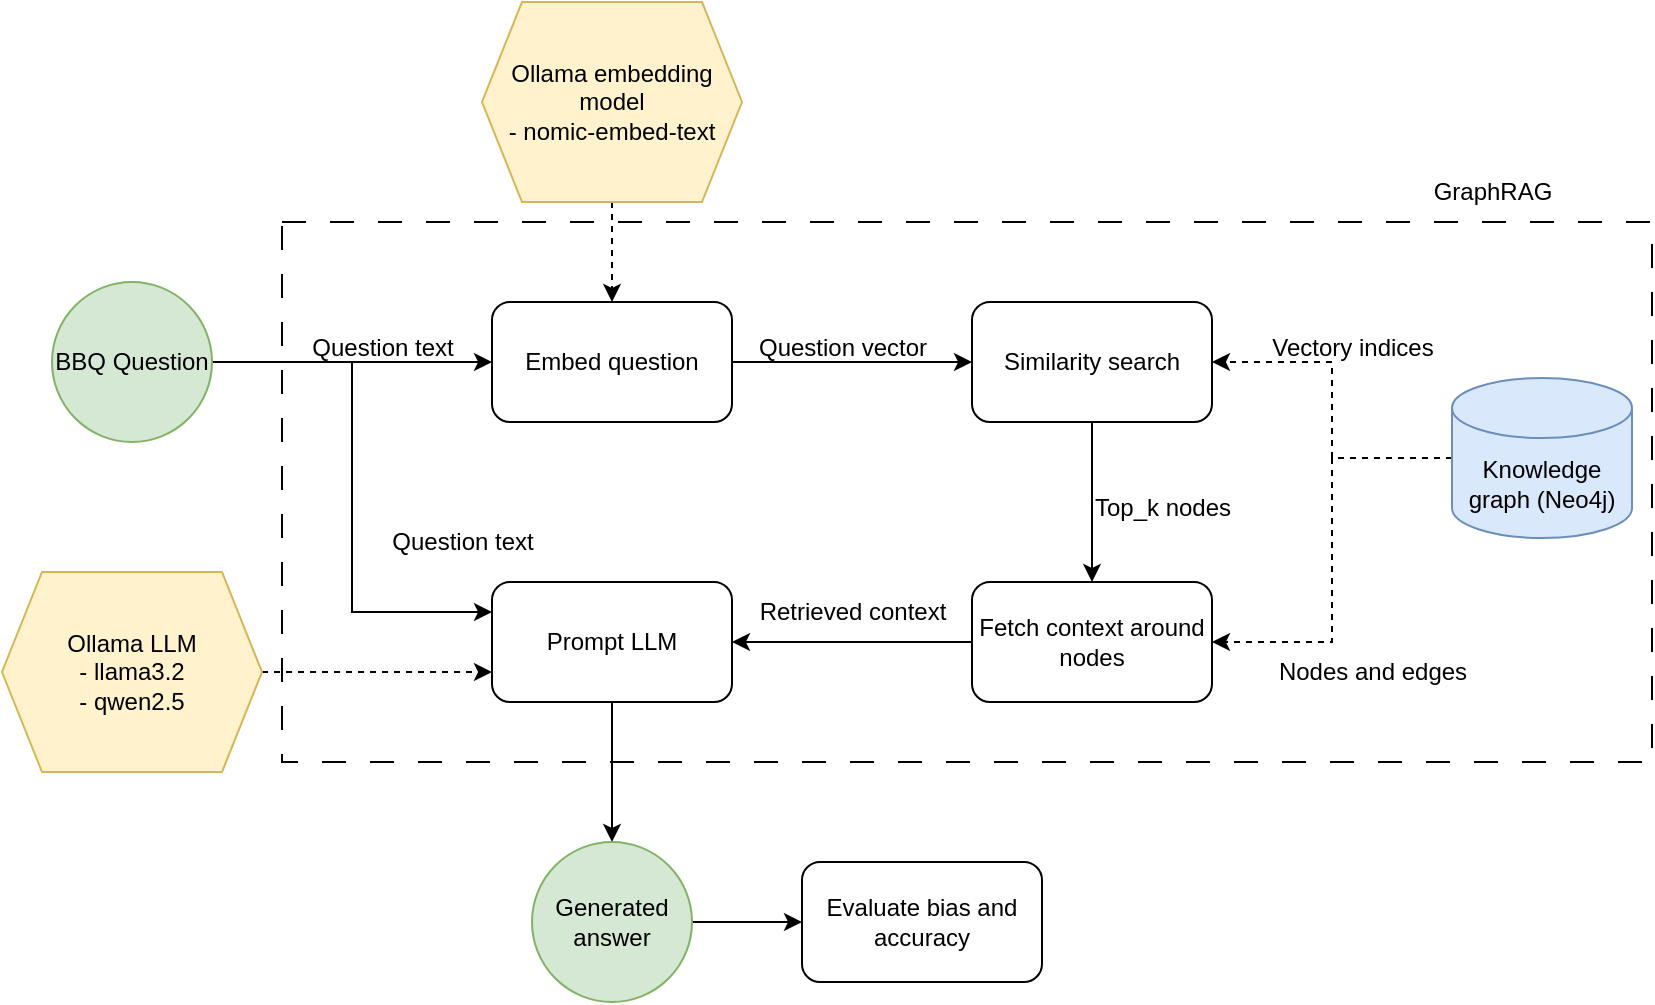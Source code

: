 <mxfile version="26.2.3" pages="2">
  <diagram name="Basic flow" id="mWYCyZlLodF-OfpQ0b5t">
    <mxGraphModel dx="1036" dy="536" grid="1" gridSize="10" guides="1" tooltips="1" connect="1" arrows="1" fold="1" page="1" pageScale="1" pageWidth="850" pageHeight="1100" math="0" shadow="0">
      <root>
        <mxCell id="0" />
        <mxCell id="1" parent="0" />
        <mxCell id="8xklIvLvZYXF0TWpFD5v-30" value="" style="rounded=0;whiteSpace=wrap;html=1;fillColor=none;dashed=1;dashPattern=12 12;" vertex="1" parent="1">
          <mxGeometry x="155" y="210" width="685" height="270" as="geometry" />
        </mxCell>
        <mxCell id="8xklIvLvZYXF0TWpFD5v-3" value="" style="edgeStyle=orthogonalEdgeStyle;rounded=0;orthogonalLoop=1;jettySize=auto;html=1;" edge="1" parent="1" source="8xklIvLvZYXF0TWpFD5v-1" target="8xklIvLvZYXF0TWpFD5v-2">
          <mxGeometry relative="1" as="geometry" />
        </mxCell>
        <mxCell id="8xklIvLvZYXF0TWpFD5v-22" style="edgeStyle=orthogonalEdgeStyle;rounded=0;orthogonalLoop=1;jettySize=auto;html=1;entryX=0;entryY=0.25;entryDx=0;entryDy=0;" edge="1" parent="1" source="8xklIvLvZYXF0TWpFD5v-1" target="8xklIvLvZYXF0TWpFD5v-19">
          <mxGeometry relative="1" as="geometry" />
        </mxCell>
        <mxCell id="8xklIvLvZYXF0TWpFD5v-1" value="BBQ Question" style="ellipse;whiteSpace=wrap;html=1;aspect=fixed;fillColor=#d5e8d4;strokeColor=#82b366;" vertex="1" parent="1">
          <mxGeometry x="40" y="240" width="80" height="80" as="geometry" />
        </mxCell>
        <mxCell id="8xklIvLvZYXF0TWpFD5v-7" value="" style="edgeStyle=orthogonalEdgeStyle;rounded=0;orthogonalLoop=1;jettySize=auto;html=1;" edge="1" parent="1" source="8xklIvLvZYXF0TWpFD5v-2" target="8xklIvLvZYXF0TWpFD5v-6">
          <mxGeometry relative="1" as="geometry" />
        </mxCell>
        <mxCell id="8xklIvLvZYXF0TWpFD5v-2" value="Embed question" style="rounded=1;whiteSpace=wrap;html=1;" vertex="1" parent="1">
          <mxGeometry x="260" y="250" width="120" height="60" as="geometry" />
        </mxCell>
        <mxCell id="8xklIvLvZYXF0TWpFD5v-5" value="" style="edgeStyle=orthogonalEdgeStyle;rounded=0;orthogonalLoop=1;jettySize=auto;html=1;dashed=1;" edge="1" parent="1" source="8xklIvLvZYXF0TWpFD5v-4" target="8xklIvLvZYXF0TWpFD5v-2">
          <mxGeometry relative="1" as="geometry" />
        </mxCell>
        <mxCell id="8xklIvLvZYXF0TWpFD5v-4" value="Ollama embedding model&lt;div&gt;- nomic-embed-text&lt;/div&gt;" style="shape=hexagon;perimeter=hexagonPerimeter2;whiteSpace=wrap;html=1;fixedSize=1;fillColor=#fff2cc;strokeColor=#d6b656;" vertex="1" parent="1">
          <mxGeometry x="255" y="100" width="130" height="100" as="geometry" />
        </mxCell>
        <mxCell id="8xklIvLvZYXF0TWpFD5v-15" value="" style="edgeStyle=orthogonalEdgeStyle;rounded=0;orthogonalLoop=1;jettySize=auto;html=1;" edge="1" parent="1" source="8xklIvLvZYXF0TWpFD5v-6" target="8xklIvLvZYXF0TWpFD5v-14">
          <mxGeometry relative="1" as="geometry" />
        </mxCell>
        <mxCell id="8xklIvLvZYXF0TWpFD5v-6" value="Similarity search" style="whiteSpace=wrap;html=1;rounded=1;" vertex="1" parent="1">
          <mxGeometry x="500" y="250" width="120" height="60" as="geometry" />
        </mxCell>
        <mxCell id="8xklIvLvZYXF0TWpFD5v-8" value="Question text" style="text;html=1;align=center;verticalAlign=middle;resizable=0;points=[];autosize=1;strokeColor=none;fillColor=none;" vertex="1" parent="1">
          <mxGeometry x="160" y="258" width="90" height="30" as="geometry" />
        </mxCell>
        <mxCell id="8xklIvLvZYXF0TWpFD5v-9" value="Question vector" style="text;html=1;align=center;verticalAlign=middle;resizable=0;points=[];autosize=1;strokeColor=none;fillColor=none;" vertex="1" parent="1">
          <mxGeometry x="380" y="258" width="110" height="30" as="geometry" />
        </mxCell>
        <mxCell id="8xklIvLvZYXF0TWpFD5v-12" value="" style="edgeStyle=orthogonalEdgeStyle;rounded=0;orthogonalLoop=1;jettySize=auto;html=1;dashed=1;" edge="1" parent="1" source="8xklIvLvZYXF0TWpFD5v-11" target="8xklIvLvZYXF0TWpFD5v-6">
          <mxGeometry relative="1" as="geometry" />
        </mxCell>
        <mxCell id="8xklIvLvZYXF0TWpFD5v-17" style="edgeStyle=orthogonalEdgeStyle;rounded=0;orthogonalLoop=1;jettySize=auto;html=1;entryX=1;entryY=0.5;entryDx=0;entryDy=0;dashed=1;" edge="1" parent="1" source="8xklIvLvZYXF0TWpFD5v-11" target="8xklIvLvZYXF0TWpFD5v-14">
          <mxGeometry relative="1" as="geometry" />
        </mxCell>
        <mxCell id="8xklIvLvZYXF0TWpFD5v-11" value="Knowledge graph (Neo4j)" style="shape=cylinder3;whiteSpace=wrap;html=1;boundedLbl=1;backgroundOutline=1;size=15;fillColor=#dae8fc;strokeColor=#6c8ebf;" vertex="1" parent="1">
          <mxGeometry x="740" y="288" width="90" height="80" as="geometry" />
        </mxCell>
        <mxCell id="8xklIvLvZYXF0TWpFD5v-13" value="Vectory indices" style="text;html=1;align=center;verticalAlign=middle;resizable=0;points=[];autosize=1;strokeColor=none;fillColor=none;" vertex="1" parent="1">
          <mxGeometry x="640" y="258" width="100" height="30" as="geometry" />
        </mxCell>
        <mxCell id="8xklIvLvZYXF0TWpFD5v-20" value="" style="edgeStyle=orthogonalEdgeStyle;rounded=0;orthogonalLoop=1;jettySize=auto;html=1;" edge="1" parent="1" source="8xklIvLvZYXF0TWpFD5v-14" target="8xklIvLvZYXF0TWpFD5v-19">
          <mxGeometry relative="1" as="geometry" />
        </mxCell>
        <mxCell id="8xklIvLvZYXF0TWpFD5v-14" value="Fetch context around nodes" style="whiteSpace=wrap;html=1;rounded=1;" vertex="1" parent="1">
          <mxGeometry x="500" y="390" width="120" height="60" as="geometry" />
        </mxCell>
        <mxCell id="8xklIvLvZYXF0TWpFD5v-16" value="Top_k nodes" style="text;html=1;align=center;verticalAlign=middle;resizable=0;points=[];autosize=1;strokeColor=none;fillColor=none;" vertex="1" parent="1">
          <mxGeometry x="550" y="338" width="90" height="30" as="geometry" />
        </mxCell>
        <mxCell id="8xklIvLvZYXF0TWpFD5v-18" value="Nodes and edges" style="text;html=1;align=center;verticalAlign=middle;resizable=0;points=[];autosize=1;strokeColor=none;fillColor=none;" vertex="1" parent="1">
          <mxGeometry x="640" y="420" width="120" height="30" as="geometry" />
        </mxCell>
        <mxCell id="8xklIvLvZYXF0TWpFD5v-27" value="" style="edgeStyle=orthogonalEdgeStyle;rounded=0;orthogonalLoop=1;jettySize=auto;html=1;" edge="1" parent="1" source="8xklIvLvZYXF0TWpFD5v-19" target="8xklIvLvZYXF0TWpFD5v-26">
          <mxGeometry relative="1" as="geometry" />
        </mxCell>
        <mxCell id="8xklIvLvZYXF0TWpFD5v-19" value="Prompt LLM" style="whiteSpace=wrap;html=1;rounded=1;" vertex="1" parent="1">
          <mxGeometry x="260" y="390" width="120" height="60" as="geometry" />
        </mxCell>
        <mxCell id="8xklIvLvZYXF0TWpFD5v-21" value="Retrieved context" style="text;html=1;align=center;verticalAlign=middle;resizable=0;points=[];autosize=1;strokeColor=none;fillColor=none;" vertex="1" parent="1">
          <mxGeometry x="380" y="390" width="120" height="30" as="geometry" />
        </mxCell>
        <mxCell id="8xklIvLvZYXF0TWpFD5v-24" style="edgeStyle=orthogonalEdgeStyle;rounded=0;orthogonalLoop=1;jettySize=auto;html=1;entryX=0;entryY=0.75;entryDx=0;entryDy=0;dashed=1;" edge="1" parent="1" source="8xklIvLvZYXF0TWpFD5v-23" target="8xklIvLvZYXF0TWpFD5v-19">
          <mxGeometry relative="1" as="geometry" />
        </mxCell>
        <mxCell id="8xklIvLvZYXF0TWpFD5v-23" value="Ollama LLM&lt;div&gt;- llama3.2&lt;/div&gt;&lt;div&gt;- qwen2.5&lt;/div&gt;" style="shape=hexagon;perimeter=hexagonPerimeter2;whiteSpace=wrap;html=1;fixedSize=1;fillColor=#fff2cc;strokeColor=#d6b656;" vertex="1" parent="1">
          <mxGeometry x="15" y="385" width="130" height="100" as="geometry" />
        </mxCell>
        <mxCell id="8xklIvLvZYXF0TWpFD5v-25" value="Question text" style="text;html=1;align=center;verticalAlign=middle;resizable=0;points=[];autosize=1;strokeColor=none;fillColor=none;" vertex="1" parent="1">
          <mxGeometry x="200" y="355" width="90" height="30" as="geometry" />
        </mxCell>
        <mxCell id="8xklIvLvZYXF0TWpFD5v-29" value="" style="edgeStyle=orthogonalEdgeStyle;rounded=0;orthogonalLoop=1;jettySize=auto;html=1;" edge="1" parent="1" source="8xklIvLvZYXF0TWpFD5v-26" target="8xklIvLvZYXF0TWpFD5v-28">
          <mxGeometry relative="1" as="geometry" />
        </mxCell>
        <mxCell id="8xklIvLvZYXF0TWpFD5v-26" value="Generated answer" style="ellipse;whiteSpace=wrap;html=1;rounded=1;fillColor=#d5e8d4;strokeColor=#82b366;" vertex="1" parent="1">
          <mxGeometry x="280" y="520" width="80" height="80" as="geometry" />
        </mxCell>
        <mxCell id="8xklIvLvZYXF0TWpFD5v-28" value="Evaluate bias and accuracy" style="whiteSpace=wrap;html=1;rounded=1;" vertex="1" parent="1">
          <mxGeometry x="415" y="530" width="120" height="60" as="geometry" />
        </mxCell>
        <mxCell id="8xklIvLvZYXF0TWpFD5v-31" value="GraphRAG" style="text;html=1;align=center;verticalAlign=middle;resizable=0;points=[];autosize=1;strokeColor=none;fillColor=none;" vertex="1" parent="1">
          <mxGeometry x="720" y="180" width="80" height="30" as="geometry" />
        </mxCell>
      </root>
    </mxGraphModel>
  </diagram>
  <diagram id="7SJ_fuG8txAvmIHp3rm_" name="Reranker">
    <mxGraphModel dx="1420" dy="752" grid="1" gridSize="10" guides="1" tooltips="1" connect="1" arrows="1" fold="1" page="1" pageScale="1" pageWidth="850" pageHeight="1100" math="0" shadow="0">
      <root>
        <mxCell id="0" />
        <mxCell id="1" parent="0" />
        <mxCell id="3N98_J-D16p-dDdLRqCc-2" value="" style="edgeStyle=orthogonalEdgeStyle;rounded=0;orthogonalLoop=1;jettySize=auto;html=1;" edge="1" parent="1" source="3N98_J-D16p-dDdLRqCc-4" target="3N98_J-D16p-dDdLRqCc-6">
          <mxGeometry relative="1" as="geometry" />
        </mxCell>
        <mxCell id="3N98_J-D16p-dDdLRqCc-3" style="edgeStyle=orthogonalEdgeStyle;rounded=0;orthogonalLoop=1;jettySize=auto;html=1;entryX=0;entryY=0.25;entryDx=0;entryDy=0;" edge="1" parent="1" source="3N98_J-D16p-dDdLRqCc-4" target="3N98_J-D16p-dDdLRqCc-22">
          <mxGeometry relative="1" as="geometry" />
        </mxCell>
        <mxCell id="3N98_J-D16p-dDdLRqCc-4" value="BBQ Question" style="ellipse;whiteSpace=wrap;html=1;aspect=fixed;fillColor=#d5e8d4;strokeColor=#82b366;" vertex="1" parent="1">
          <mxGeometry x="40" y="240" width="80" height="80" as="geometry" />
        </mxCell>
        <mxCell id="3N98_J-D16p-dDdLRqCc-5" value="" style="edgeStyle=orthogonalEdgeStyle;rounded=0;orthogonalLoop=1;jettySize=auto;html=1;" edge="1" parent="1" source="3N98_J-D16p-dDdLRqCc-6" target="3N98_J-D16p-dDdLRqCc-10">
          <mxGeometry relative="1" as="geometry" />
        </mxCell>
        <mxCell id="3N98_J-D16p-dDdLRqCc-6" value="Embed question" style="rounded=1;whiteSpace=wrap;html=1;" vertex="1" parent="1">
          <mxGeometry x="260" y="250" width="120" height="60" as="geometry" />
        </mxCell>
        <mxCell id="3N98_J-D16p-dDdLRqCc-7" value="" style="edgeStyle=orthogonalEdgeStyle;rounded=0;orthogonalLoop=1;jettySize=auto;html=1;dashed=1;" edge="1" parent="1" source="3N98_J-D16p-dDdLRqCc-8" target="3N98_J-D16p-dDdLRqCc-6">
          <mxGeometry relative="1" as="geometry" />
        </mxCell>
        <mxCell id="3N98_J-D16p-dDdLRqCc-8" value="Ollama embedding model&lt;div&gt;- nomic-embed-text&lt;/div&gt;" style="shape=hexagon;perimeter=hexagonPerimeter2;whiteSpace=wrap;html=1;fixedSize=1;fillColor=#fff2cc;strokeColor=#d6b656;" vertex="1" parent="1">
          <mxGeometry x="255" y="100" width="130" height="100" as="geometry" />
        </mxCell>
        <mxCell id="3N98_J-D16p-dDdLRqCc-9" value="" style="edgeStyle=orthogonalEdgeStyle;rounded=0;orthogonalLoop=1;jettySize=auto;html=1;" edge="1" parent="1" source="3N98_J-D16p-dDdLRqCc-10" target="3N98_J-D16p-dDdLRqCc-18">
          <mxGeometry relative="1" as="geometry" />
        </mxCell>
        <mxCell id="3N98_J-D16p-dDdLRqCc-10" value="Similarity search" style="whiteSpace=wrap;html=1;rounded=1;" vertex="1" parent="1">
          <mxGeometry x="500" y="250" width="120" height="60" as="geometry" />
        </mxCell>
        <mxCell id="3N98_J-D16p-dDdLRqCc-11" value="Question text" style="text;html=1;align=center;verticalAlign=middle;resizable=0;points=[];autosize=1;strokeColor=none;fillColor=none;" vertex="1" parent="1">
          <mxGeometry x="160" y="258" width="90" height="30" as="geometry" />
        </mxCell>
        <mxCell id="3N98_J-D16p-dDdLRqCc-12" value="Question vector" style="text;html=1;align=center;verticalAlign=middle;resizable=0;points=[];autosize=1;strokeColor=none;fillColor=none;" vertex="1" parent="1">
          <mxGeometry x="380" y="258" width="110" height="30" as="geometry" />
        </mxCell>
        <mxCell id="3N98_J-D16p-dDdLRqCc-13" value="" style="edgeStyle=orthogonalEdgeStyle;rounded=0;orthogonalLoop=1;jettySize=auto;html=1;dashed=1;" edge="1" parent="1" source="3N98_J-D16p-dDdLRqCc-15" target="3N98_J-D16p-dDdLRqCc-10">
          <mxGeometry relative="1" as="geometry" />
        </mxCell>
        <mxCell id="3N98_J-D16p-dDdLRqCc-14" style="edgeStyle=orthogonalEdgeStyle;rounded=0;orthogonalLoop=1;jettySize=auto;html=1;entryX=1;entryY=0.5;entryDx=0;entryDy=0;dashed=1;" edge="1" parent="1" source="3N98_J-D16p-dDdLRqCc-15" target="3N98_J-D16p-dDdLRqCc-18">
          <mxGeometry relative="1" as="geometry" />
        </mxCell>
        <mxCell id="3N98_J-D16p-dDdLRqCc-15" value="Knowledge graph (Neo4j)" style="shape=cylinder3;whiteSpace=wrap;html=1;boundedLbl=1;backgroundOutline=1;size=15;fillColor=#dae8fc;strokeColor=#6c8ebf;" vertex="1" parent="1">
          <mxGeometry x="740" y="288" width="90" height="80" as="geometry" />
        </mxCell>
        <mxCell id="3N98_J-D16p-dDdLRqCc-16" value="Vectory indices" style="text;html=1;align=center;verticalAlign=middle;resizable=0;points=[];autosize=1;strokeColor=none;fillColor=none;" vertex="1" parent="1">
          <mxGeometry x="640" y="258" width="100" height="30" as="geometry" />
        </mxCell>
        <mxCell id="3N98_J-D16p-dDdLRqCc-34" value="" style="edgeStyle=orthogonalEdgeStyle;rounded=0;orthogonalLoop=1;jettySize=auto;html=1;" edge="1" parent="1" source="3N98_J-D16p-dDdLRqCc-18" target="3N98_J-D16p-dDdLRqCc-33">
          <mxGeometry relative="1" as="geometry" />
        </mxCell>
        <mxCell id="3N98_J-D16p-dDdLRqCc-18" value="Fetch context around nodes" style="whiteSpace=wrap;html=1;rounded=1;" vertex="1" parent="1">
          <mxGeometry x="500" y="390" width="120" height="60" as="geometry" />
        </mxCell>
        <mxCell id="3N98_J-D16p-dDdLRqCc-19" value="Top_k nodes" style="text;html=1;align=center;verticalAlign=middle;resizable=0;points=[];autosize=1;strokeColor=none;fillColor=none;" vertex="1" parent="1">
          <mxGeometry x="550" y="338" width="90" height="30" as="geometry" />
        </mxCell>
        <mxCell id="3N98_J-D16p-dDdLRqCc-20" value="Nodes and edges" style="text;html=1;align=center;verticalAlign=middle;resizable=0;points=[];autosize=1;strokeColor=none;fillColor=none;" vertex="1" parent="1">
          <mxGeometry x="640" y="420" width="120" height="30" as="geometry" />
        </mxCell>
        <mxCell id="3N98_J-D16p-dDdLRqCc-21" value="" style="edgeStyle=orthogonalEdgeStyle;rounded=0;orthogonalLoop=1;jettySize=auto;html=1;" edge="1" parent="1" source="3N98_J-D16p-dDdLRqCc-22" target="3N98_J-D16p-dDdLRqCc-28">
          <mxGeometry relative="1" as="geometry" />
        </mxCell>
        <mxCell id="3N98_J-D16p-dDdLRqCc-22" value="Prompt LLM" style="whiteSpace=wrap;html=1;rounded=1;" vertex="1" parent="1">
          <mxGeometry x="260" y="570" width="120" height="60" as="geometry" />
        </mxCell>
        <mxCell id="3N98_J-D16p-dDdLRqCc-23" value="Retrieved context" style="text;html=1;align=center;verticalAlign=middle;resizable=0;points=[];autosize=1;strokeColor=none;fillColor=none;" vertex="1" parent="1">
          <mxGeometry x="385" y="390" width="120" height="30" as="geometry" />
        </mxCell>
        <mxCell id="3N98_J-D16p-dDdLRqCc-24" style="edgeStyle=orthogonalEdgeStyle;rounded=0;orthogonalLoop=1;jettySize=auto;html=1;entryX=0;entryY=0.75;entryDx=0;entryDy=0;dashed=1;" edge="1" parent="1" source="3N98_J-D16p-dDdLRqCc-25" target="3N98_J-D16p-dDdLRqCc-22">
          <mxGeometry relative="1" as="geometry" />
        </mxCell>
        <mxCell id="3N98_J-D16p-dDdLRqCc-25" value="Ollama LLM&lt;div&gt;- llama3.2&lt;/div&gt;&lt;div&gt;- qwen2.5&lt;/div&gt;" style="shape=hexagon;perimeter=hexagonPerimeter2;whiteSpace=wrap;html=1;fixedSize=1;fillColor=#fff2cc;strokeColor=#d6b656;" vertex="1" parent="1">
          <mxGeometry x="20" y="550" width="130" height="100" as="geometry" />
        </mxCell>
        <mxCell id="3N98_J-D16p-dDdLRqCc-26" value="Question text" style="text;html=1;align=center;verticalAlign=middle;resizable=0;points=[];autosize=1;strokeColor=none;fillColor=none;" vertex="1" parent="1">
          <mxGeometry x="190" y="520" width="90" height="30" as="geometry" />
        </mxCell>
        <mxCell id="3N98_J-D16p-dDdLRqCc-27" value="" style="edgeStyle=orthogonalEdgeStyle;rounded=0;orthogonalLoop=1;jettySize=auto;html=1;" edge="1" parent="1" source="3N98_J-D16p-dDdLRqCc-28" target="3N98_J-D16p-dDdLRqCc-29">
          <mxGeometry relative="1" as="geometry" />
        </mxCell>
        <mxCell id="3N98_J-D16p-dDdLRqCc-28" value="Generated answer" style="ellipse;whiteSpace=wrap;html=1;rounded=1;fillColor=#d5e8d4;strokeColor=#82b366;" vertex="1" parent="1">
          <mxGeometry x="440" y="560" width="80" height="80" as="geometry" />
        </mxCell>
        <mxCell id="3N98_J-D16p-dDdLRqCc-29" value="Evaluate bias and accuracy" style="whiteSpace=wrap;html=1;rounded=1;" vertex="1" parent="1">
          <mxGeometry x="580" y="570" width="120" height="60" as="geometry" />
        </mxCell>
        <mxCell id="3N98_J-D16p-dDdLRqCc-36" style="edgeStyle=orthogonalEdgeStyle;rounded=0;orthogonalLoop=1;jettySize=auto;html=1;" edge="1" parent="1" source="3N98_J-D16p-dDdLRqCc-33" target="3N98_J-D16p-dDdLRqCc-22">
          <mxGeometry relative="1" as="geometry" />
        </mxCell>
        <mxCell id="3N98_J-D16p-dDdLRqCc-33" value="Rerank retrieved context" style="whiteSpace=wrap;html=1;rounded=1;" vertex="1" parent="1">
          <mxGeometry x="260" y="390" width="120" height="60" as="geometry" />
        </mxCell>
        <mxCell id="3N98_J-D16p-dDdLRqCc-37" value="Retrieved context" style="text;html=1;align=center;verticalAlign=middle;resizable=0;points=[];autosize=1;strokeColor=none;fillColor=none;" vertex="1" parent="1">
          <mxGeometry x="310" y="498" width="120" height="30" as="geometry" />
        </mxCell>
        <mxCell id="agryaNK4TIV4HIww5iRf-1" value="" style="rounded=0;whiteSpace=wrap;html=1;fillColor=none;dashed=1;dashPattern=12 12;" vertex="1" parent="1">
          <mxGeometry x="155" y="210" width="685" height="430" as="geometry" />
        </mxCell>
        <mxCell id="agryaNK4TIV4HIww5iRf-2" value="GraphRAG" style="text;html=1;align=center;verticalAlign=middle;resizable=0;points=[];autosize=1;strokeColor=none;fillColor=none;" vertex="1" parent="1">
          <mxGeometry x="720" y="180" width="80" height="30" as="geometry" />
        </mxCell>
      </root>
    </mxGraphModel>
  </diagram>
</mxfile>
